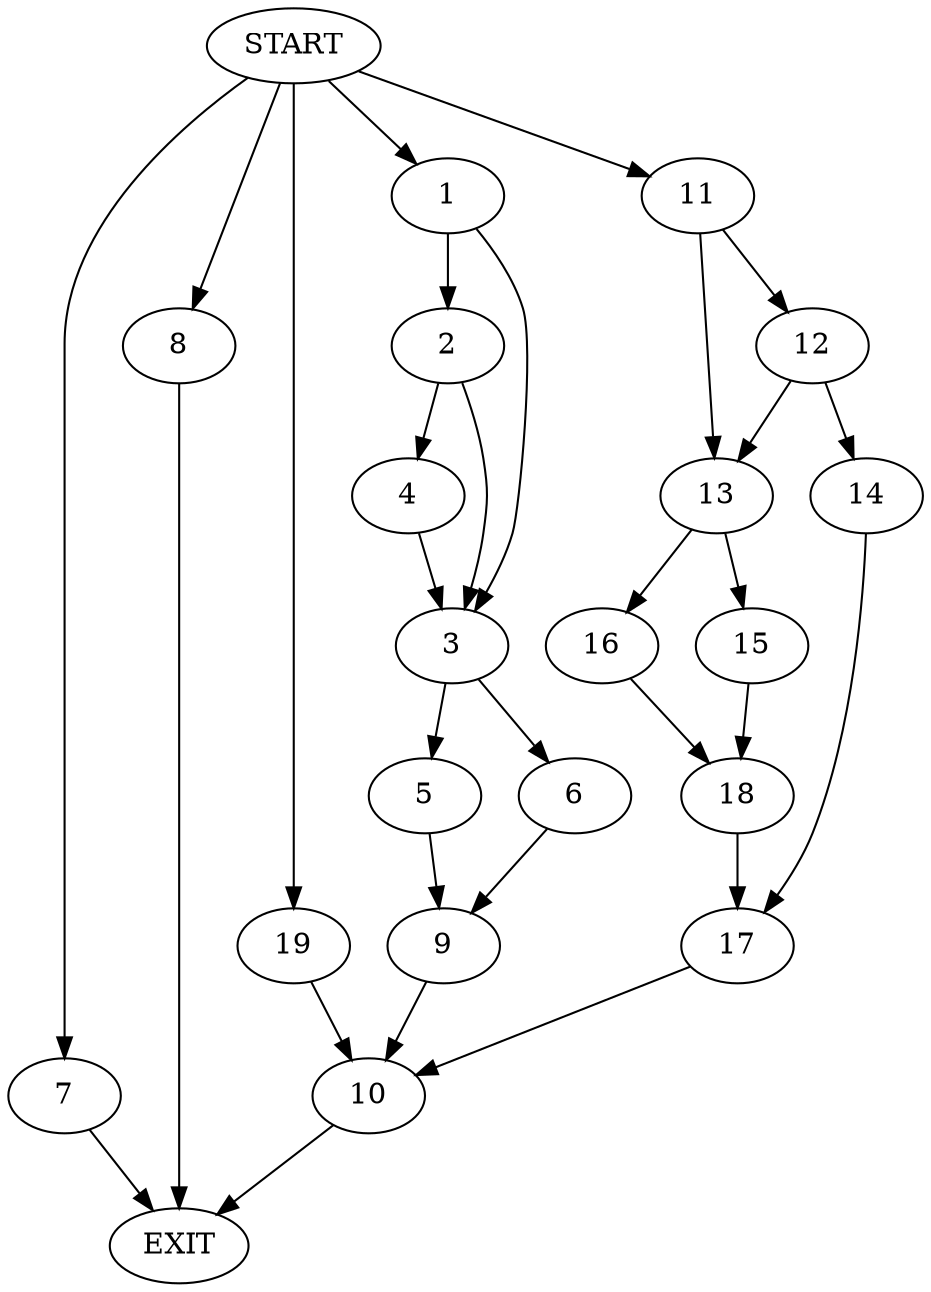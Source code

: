 digraph {
0 [label="START"]
20 [label="EXIT"]
0 -> 1
1 -> 2
1 -> 3
2 -> 3
2 -> 4
3 -> 5
3 -> 6
0 -> 7
7 -> 20
0 -> 8
8 -> 20
4 -> 3
6 -> 9
5 -> 9
9 -> 10
10 -> 20
0 -> 11
11 -> 12
11 -> 13
12 -> 13
12 -> 14
13 -> 15
13 -> 16
14 -> 17
17 -> 10
16 -> 18
15 -> 18
18 -> 17
0 -> 19
19 -> 10
}
